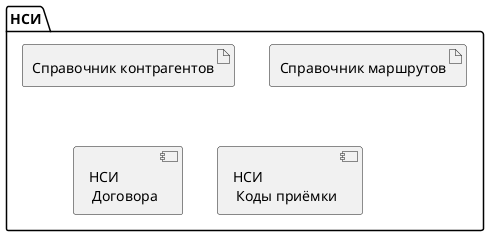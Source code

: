 
@startuml


package nsi as "НСИ" {
        artifact contractor as "Справочник контрагентов"
        artifact logCard as "Справочник маршрутов"

         component contract as "НСИ \n Договора"
        ' Срок рассмотрения претензии

        component AccCode as "НСИ \n Коды приёмки"
    }


@enduml
